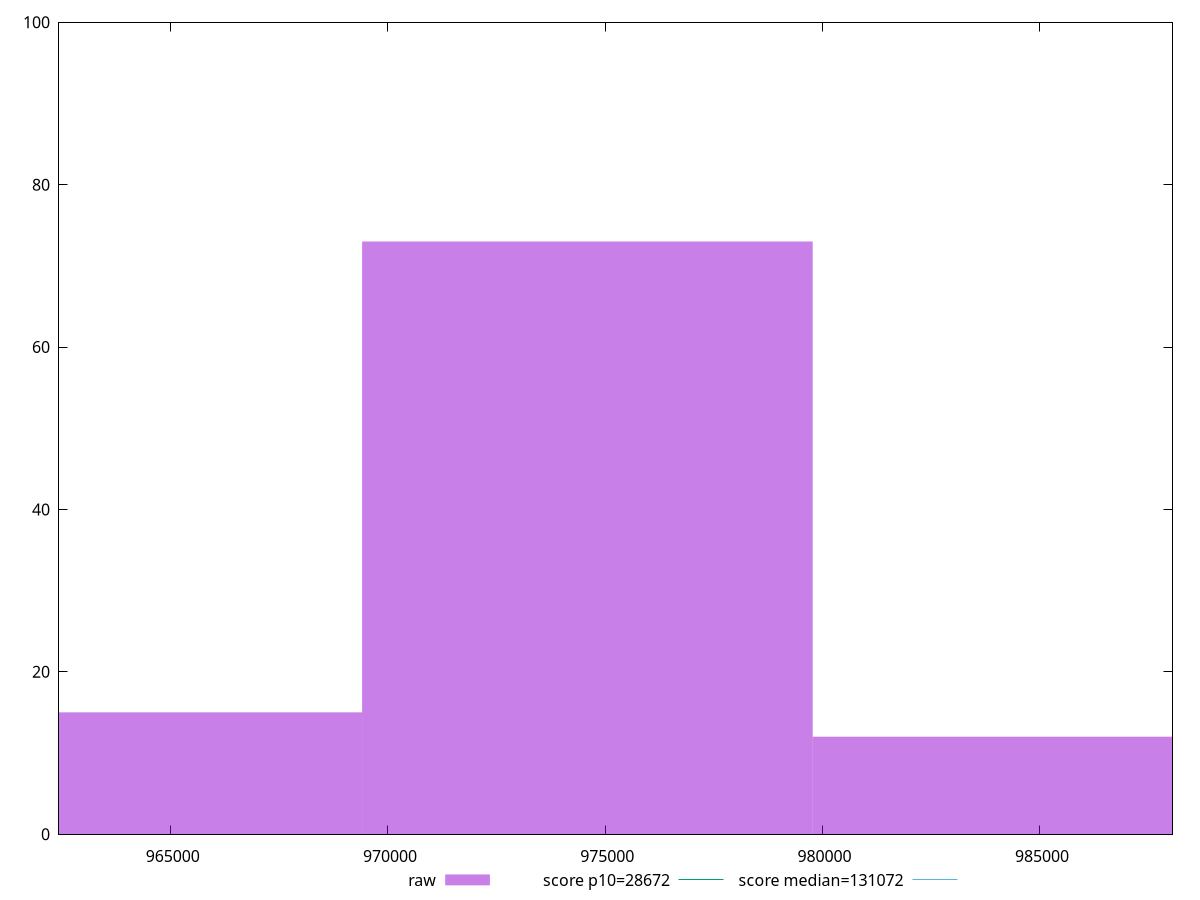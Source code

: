 reset

$raw <<EOF
964220.4563991589 15
974588.4182959241 73
984956.3801926892 12
EOF

set key outside below
set boxwidth 10367.96189676515
set xrange [962430.055786111:988051.3920333335]
set yrange [0:100]
set trange [0:100]
set style fill transparent solid 0.5 noborder

set parametric
set terminal svg size 640, 490 enhanced background rgb 'white'
set output "reports/report_00033_2021-03-01T14-23-16.841Z/uses-long-cache-ttl/samples/astro/raw/histogram.svg"

plot $raw title "raw" with boxes, \
     28672,t title "score p10=28672", \
     131072,t title "score median=131072"

reset
